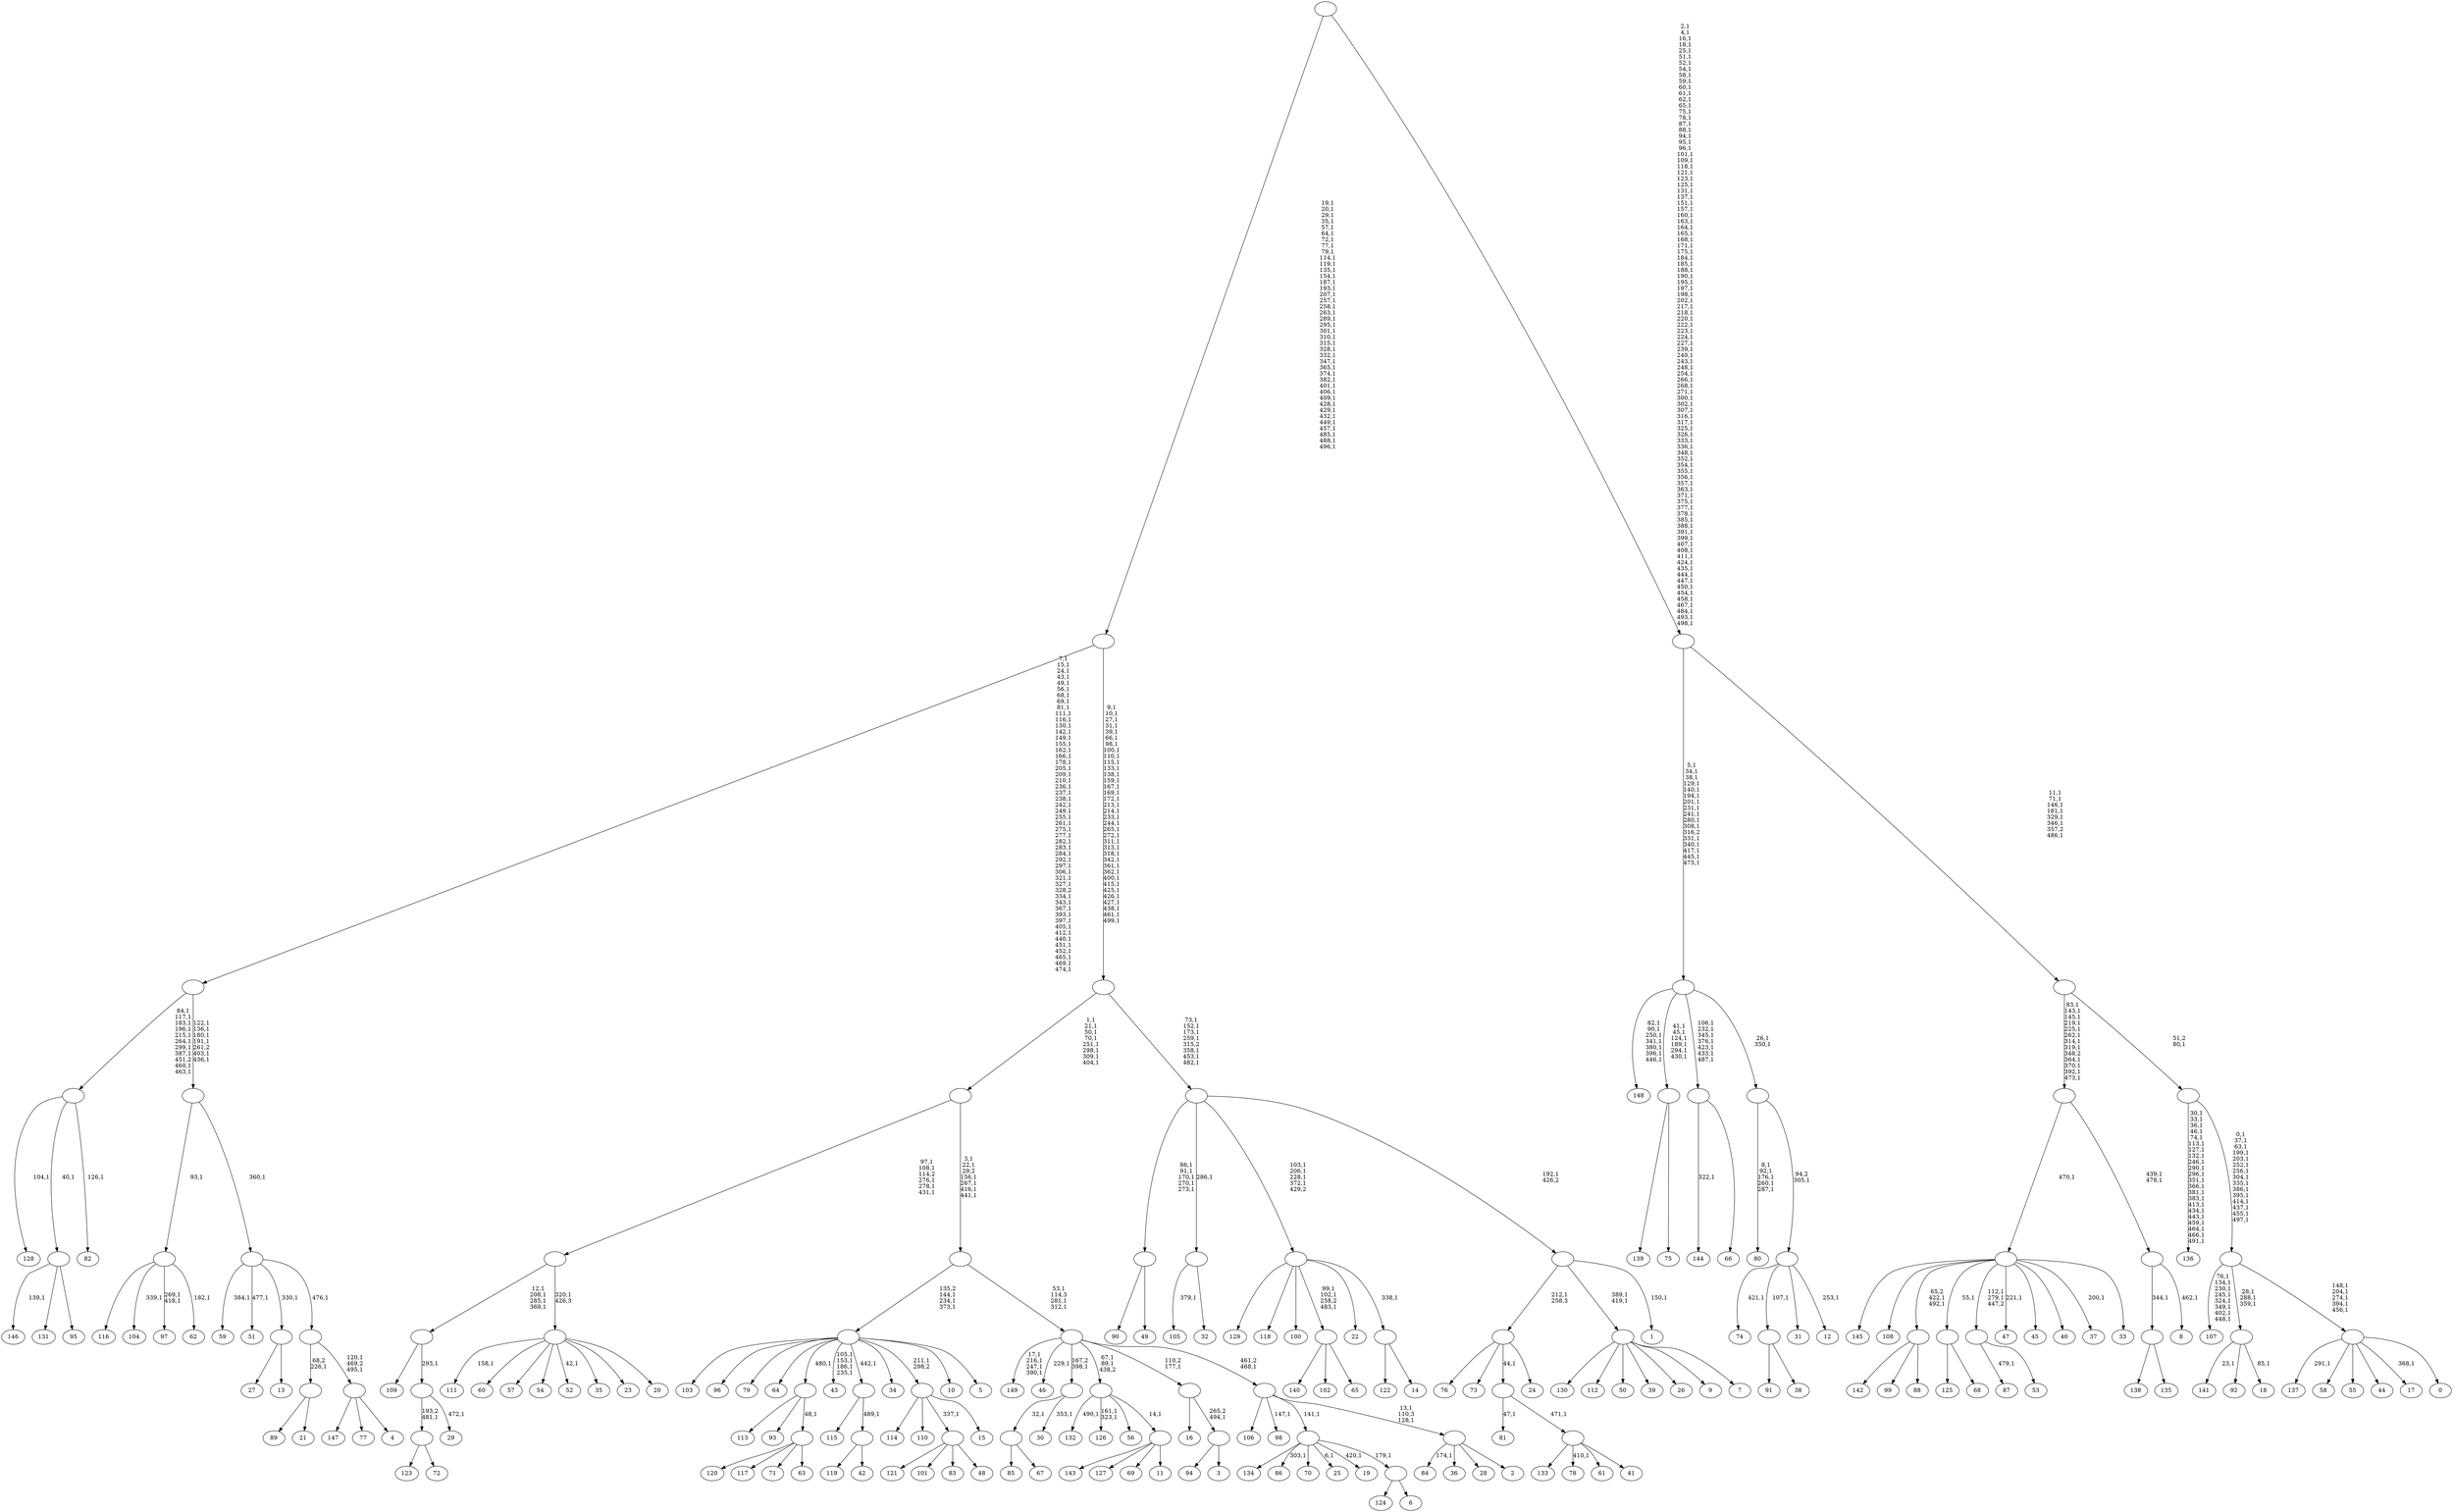 digraph T {
	650 [label="149"]
	645 [label="148"]
	637 [label="147"]
	636 [label="146"]
	634 [label="145"]
	633 [label="144"]
	631 [label="143"]
	630 [label="142"]
	629 [label="141"]
	627 [label="140"]
	626 [label="139"]
	625 [label="138"]
	624 [label="137"]
	622 [label="136"]
	599 [label="135"]
	598 [label=""]
	597 [label="134"]
	596 [label="133"]
	595 [label="132"]
	593 [label="131"]
	592 [label="130"]
	591 [label="129"]
	590 [label="128"]
	588 [label="127"]
	587 [label="126"]
	584 [label="125"]
	583 [label="124"]
	582 [label="123"]
	581 [label="122"]
	580 [label="121"]
	579 [label="120"]
	578 [label="119"]
	577 [label="118"]
	576 [label="117"]
	575 [label="116"]
	574 [label="115"]
	573 [label="114"]
	572 [label="113"]
	571 [label="112"]
	570 [label="111"]
	568 [label="110"]
	567 [label="109"]
	566 [label="108"]
	565 [label="107"]
	556 [label="106"]
	555 [label="105"]
	553 [label="104"]
	551 [label="103"]
	550 [label="102"]
	549 [label="101"]
	548 [label="100"]
	547 [label="99"]
	546 [label="98"]
	544 [label="97"]
	541 [label="96"]
	540 [label="95"]
	539 [label=""]
	538 [label="94"]
	537 [label="93"]
	536 [label="92"]
	535 [label="91"]
	534 [label="90"]
	533 [label="89"]
	532 [label="88"]
	531 [label=""]
	529 [label="87"]
	527 [label="86"]
	525 [label="85"]
	524 [label="84"]
	522 [label="83"]
	521 [label="82"]
	519 [label=""]
	509 [label="81"]
	507 [label="80"]
	501 [label="79"]
	500 [label="78"]
	498 [label="77"]
	497 [label="76"]
	496 [label="75"]
	495 [label=""]
	489 [label="74"]
	487 [label="73"]
	486 [label="72"]
	485 [label=""]
	484 [label="71"]
	483 [label="70"]
	482 [label="69"]
	481 [label="68"]
	480 [label=""]
	479 [label="67"]
	478 [label=""]
	477 [label="66"]
	476 [label=""]
	469 [label="65"]
	468 [label=""]
	465 [label="64"]
	464 [label="63"]
	463 [label=""]
	462 [label=""]
	461 [label="62"]
	459 [label=""]
	458 [label="61"]
	457 [label="60"]
	456 [label="59"]
	454 [label="58"]
	453 [label="57"]
	452 [label="56"]
	451 [label="55"]
	450 [label="54"]
	449 [label="53"]
	448 [label=""]
	446 [label="52"]
	444 [label="51"]
	442 [label="50"]
	441 [label="49"]
	440 [label=""]
	435 [label="48"]
	434 [label=""]
	433 [label="47"]
	431 [label="46"]
	429 [label="45"]
	428 [label="44"]
	427 [label="43"]
	422 [label="42"]
	421 [label=""]
	420 [label=""]
	419 [label="41"]
	418 [label=""]
	417 [label=""]
	416 [label="40"]
	415 [label="39"]
	414 [label="38"]
	413 [label=""]
	412 [label="37"]
	410 [label="36"]
	409 [label="35"]
	408 [label="34"]
	407 [label="33"]
	406 [label=""]
	405 [label="32"]
	404 [label=""]
	403 [label="31"]
	402 [label="30"]
	400 [label=""]
	399 [label="29"]
	397 [label=""]
	396 [label=""]
	392 [label="28"]
	391 [label="27"]
	390 [label="26"]
	389 [label="25"]
	387 [label="24"]
	386 [label=""]
	385 [label="23"]
	384 [label="22"]
	383 [label="21"]
	382 [label=""]
	381 [label="20"]
	380 [label=""]
	379 [label=""]
	374 [label="19"]
	372 [label="18"]
	370 [label=""]
	367 [label="17"]
	365 [label="16"]
	364 [label="15"]
	363 [label=""]
	362 [label="14"]
	361 [label=""]
	360 [label=""]
	356 [label="13"]
	355 [label=""]
	354 [label="12"]
	352 [label=""]
	351 [label=""]
	349 [label=""]
	333 [label="11"]
	332 [label=""]
	331 [label=""]
	329 [label="10"]
	328 [label="9"]
	327 [label="8"]
	325 [label=""]
	323 [label=""]
	311 [label="7"]
	310 [label=""]
	308 [label="6"]
	307 [label=""]
	306 [label=""]
	305 [label="5"]
	304 [label=""]
	301 [label="4"]
	300 [label=""]
	298 [label=""]
	297 [label=""]
	296 [label=""]
	290 [label=""]
	239 [label="3"]
	238 [label=""]
	237 [label=""]
	236 [label="2"]
	235 [label=""]
	233 [label=""]
	232 [label=""]
	229 [label=""]
	223 [label=""]
	215 [label="1"]
	213 [label=""]
	212 [label=""]
	205 [label=""]
	169 [label=""]
	128 [label="0"]
	127 [label=""]
	122 [label=""]
	107 [label=""]
	106 [label=""]
	99 [label=""]
	0 [label=""]
	598 -> 625 [label=""]
	598 -> 599 [label=""]
	539 -> 636 [label="139,1"]
	539 -> 593 [label=""]
	539 -> 540 [label=""]
	531 -> 630 [label=""]
	531 -> 547 [label=""]
	531 -> 532 [label=""]
	519 -> 521 [label="126,1"]
	519 -> 590 [label="104,1"]
	519 -> 539 [label="40,1"]
	495 -> 626 [label=""]
	495 -> 496 [label=""]
	485 -> 582 [label=""]
	485 -> 486 [label=""]
	480 -> 584 [label=""]
	480 -> 481 [label=""]
	478 -> 525 [label=""]
	478 -> 479 [label=""]
	476 -> 633 [label="322,1"]
	476 -> 477 [label=""]
	468 -> 627 [label=""]
	468 -> 550 [label=""]
	468 -> 469 [label=""]
	463 -> 579 [label=""]
	463 -> 576 [label=""]
	463 -> 484 [label=""]
	463 -> 464 [label=""]
	462 -> 572 [label=""]
	462 -> 537 [label=""]
	462 -> 463 [label="48,1"]
	459 -> 461 [label="182,1"]
	459 -> 544 [label="269,1\n418,1"]
	459 -> 553 [label="339,1"]
	459 -> 575 [label=""]
	448 -> 529 [label="479,1"]
	448 -> 449 [label=""]
	440 -> 534 [label=""]
	440 -> 441 [label=""]
	434 -> 580 [label=""]
	434 -> 549 [label=""]
	434 -> 522 [label=""]
	434 -> 435 [label=""]
	421 -> 578 [label=""]
	421 -> 422 [label=""]
	420 -> 574 [label=""]
	420 -> 421 [label="489,1"]
	418 -> 500 [label="410,1"]
	418 -> 596 [label=""]
	418 -> 458 [label=""]
	418 -> 419 [label=""]
	417 -> 509 [label="47,1"]
	417 -> 418 [label="471,1"]
	413 -> 535 [label=""]
	413 -> 414 [label=""]
	406 -> 412 [label="200,1"]
	406 -> 433 [label="221,1"]
	406 -> 448 [label="112,1\n279,1\n447,2"]
	406 -> 531 [label="65,2\n422,1\n492,1"]
	406 -> 634 [label=""]
	406 -> 566 [label=""]
	406 -> 480 [label="55,1"]
	406 -> 429 [label=""]
	406 -> 416 [label=""]
	406 -> 407 [label=""]
	404 -> 555 [label="379,1"]
	404 -> 405 [label=""]
	400 -> 402 [label="353,1"]
	400 -> 478 [label="32,1"]
	397 -> 399 [label="472,1"]
	397 -> 485 [label="193,2\n481,1"]
	396 -> 567 [label=""]
	396 -> 397 [label="293,1"]
	386 -> 497 [label=""]
	386 -> 487 [label=""]
	386 -> 417 [label="44,1"]
	386 -> 387 [label=""]
	382 -> 533 [label=""]
	382 -> 383 [label=""]
	380 -> 446 [label="42,1"]
	380 -> 570 [label="158,1"]
	380 -> 457 [label=""]
	380 -> 453 [label=""]
	380 -> 450 [label=""]
	380 -> 409 [label=""]
	380 -> 385 [label=""]
	380 -> 381 [label=""]
	379 -> 396 [label="12,1\n208,1\n285,1\n369,1"]
	379 -> 380 [label="320,1\n426,3"]
	370 -> 372 [label="85,1"]
	370 -> 629 [label="23,1"]
	370 -> 536 [label=""]
	363 -> 573 [label=""]
	363 -> 568 [label=""]
	363 -> 434 [label="337,1"]
	363 -> 364 [label=""]
	361 -> 581 [label=""]
	361 -> 362 [label=""]
	360 -> 468 [label="99,1\n102,1\n258,2\n483,1"]
	360 -> 591 [label=""]
	360 -> 577 [label=""]
	360 -> 548 [label=""]
	360 -> 384 [label=""]
	360 -> 361 [label="338,1"]
	355 -> 391 [label=""]
	355 -> 356 [label=""]
	352 -> 354 [label="253,1"]
	352 -> 489 [label="421,1"]
	352 -> 413 [label="107,1"]
	352 -> 403 [label=""]
	351 -> 507 [label="8,1\n92,1\n176,1\n260,1\n287,1"]
	351 -> 352 [label="94,2\n305,1"]
	349 -> 351 [label="26,1\n350,1"]
	349 -> 476 [label="106,1\n232,1\n345,1\n376,1\n423,1\n433,1\n487,1"]
	349 -> 495 [label="41,1\n45,1\n124,1\n189,1\n294,1\n430,1"]
	349 -> 645 [label="82,1\n90,1\n250,1\n341,1\n380,1\n396,1\n446,1"]
	332 -> 631 [label=""]
	332 -> 588 [label=""]
	332 -> 482 [label=""]
	332 -> 333 [label=""]
	331 -> 587 [label="161,1\n323,1"]
	331 -> 595 [label="490,1"]
	331 -> 452 [label=""]
	331 -> 332 [label="14,1"]
	325 -> 327 [label="462,1"]
	325 -> 598 [label="344,1"]
	323 -> 325 [label="439,1\n478,1"]
	323 -> 406 [label="470,1"]
	310 -> 592 [label=""]
	310 -> 571 [label=""]
	310 -> 442 [label=""]
	310 -> 415 [label=""]
	310 -> 390 [label=""]
	310 -> 328 [label=""]
	310 -> 311 [label=""]
	307 -> 583 [label=""]
	307 -> 308 [label=""]
	306 -> 374 [label="420,1"]
	306 -> 389 [label="6,1"]
	306 -> 527 [label="303,1"]
	306 -> 597 [label=""]
	306 -> 483 [label=""]
	306 -> 307 [label="179,1"]
	304 -> 427 [label="105,1\n153,1\n186,1\n235,1"]
	304 -> 551 [label=""]
	304 -> 541 [label=""]
	304 -> 501 [label=""]
	304 -> 465 [label=""]
	304 -> 462 [label="480,1"]
	304 -> 420 [label="442,1"]
	304 -> 408 [label=""]
	304 -> 363 [label="211,1\n298,2"]
	304 -> 329 [label=""]
	304 -> 305 [label=""]
	300 -> 637 [label=""]
	300 -> 498 [label=""]
	300 -> 301 [label=""]
	298 -> 300 [label="120,1\n469,2\n495,1"]
	298 -> 382 [label="68,2\n226,1"]
	297 -> 444 [label="477,1"]
	297 -> 456 [label="384,1"]
	297 -> 355 [label="330,1"]
	297 -> 298 [label="476,1"]
	296 -> 459 [label="93,1"]
	296 -> 297 [label="360,1"]
	290 -> 296 [label="122,1\n136,1\n180,1\n191,1\n261,2\n403,1\n436,1"]
	290 -> 519 [label="84,1\n117,1\n183,1\n196,1\n215,1\n264,1\n299,1\n387,1\n451,2\n460,1\n463,1"]
	238 -> 538 [label=""]
	238 -> 239 [label=""]
	237 -> 365 [label=""]
	237 -> 238 [label="265,2\n494,1"]
	235 -> 524 [label="174,1"]
	235 -> 410 [label=""]
	235 -> 392 [label=""]
	235 -> 236 [label=""]
	233 -> 235 [label="13,1\n110,3\n128,1"]
	233 -> 546 [label="147,1"]
	233 -> 556 [label=""]
	233 -> 306 [label="141,1"]
	232 -> 331 [label="67,1\n89,1\n438,2"]
	232 -> 431 [label="229,1"]
	232 -> 650 [label="17,1\n216,1\n247,1\n390,1"]
	232 -> 400 [label="167,2\n398,1"]
	232 -> 237 [label="110,2\n177,1"]
	232 -> 233 [label="461,2\n468,1"]
	229 -> 232 [label="53,1\n114,3\n281,1\n312,1"]
	229 -> 304 [label="135,2\n144,1\n234,1\n373,1"]
	223 -> 229 [label="3,1\n22,1\n29,2\n156,1\n267,1\n416,1\n441,1"]
	223 -> 379 [label="97,1\n108,1\n114,2\n276,1\n278,1\n431,1"]
	213 -> 215 [label="150,1"]
	213 -> 310 [label="389,1\n419,1"]
	213 -> 386 [label="212,1\n258,3"]
	212 -> 360 [label="103,1\n206,1\n228,1\n372,1\n429,2"]
	212 -> 440 [label="86,1\n91,1\n170,1\n270,1\n273,1"]
	212 -> 404 [label="286,1"]
	212 -> 213 [label="192,1\n426,2"]
	205 -> 212 [label="73,1\n152,1\n173,1\n259,1\n315,2\n358,1\n453,1\n482,1"]
	205 -> 223 [label="1,1\n21,1\n50,1\n70,1\n251,1\n298,1\n309,1\n404,1"]
	169 -> 205 [label="9,1\n10,1\n27,1\n31,1\n39,1\n66,1\n98,1\n100,1\n110,1\n115,1\n133,1\n138,1\n159,1\n167,1\n169,1\n172,1\n213,1\n214,1\n233,1\n244,1\n265,1\n272,1\n311,1\n313,1\n318,1\n342,1\n361,1\n362,1\n400,1\n415,1\n425,1\n426,1\n427,1\n438,1\n461,1\n499,1"]
	169 -> 290 [label="7,1\n15,1\n24,1\n43,1\n49,1\n56,1\n68,1\n69,1\n81,1\n111,1\n116,1\n130,1\n142,1\n149,1\n155,1\n162,1\n166,1\n178,1\n205,1\n209,1\n210,1\n236,1\n237,1\n238,1\n242,1\n249,1\n255,1\n261,1\n275,1\n277,1\n282,1\n283,1\n284,1\n292,1\n297,1\n306,1\n321,1\n327,1\n328,2\n334,1\n343,1\n367,1\n393,1\n397,1\n405,1\n412,1\n440,1\n451,1\n452,1\n465,1\n469,1\n474,1"]
	127 -> 367 [label="368,1"]
	127 -> 624 [label="291,1"]
	127 -> 454 [label=""]
	127 -> 451 [label=""]
	127 -> 428 [label=""]
	127 -> 128 [label=""]
	122 -> 127 [label="148,1\n204,1\n274,1\n394,1\n456,1"]
	122 -> 370 [label="28,1\n288,1\n359,1"]
	122 -> 565 [label="76,1\n134,1\n230,1\n245,1\n324,1\n349,1\n402,1\n448,1"]
	107 -> 122 [label="0,1\n37,1\n63,1\n199,1\n203,1\n252,1\n256,1\n304,1\n335,1\n386,1\n395,1\n414,1\n437,1\n455,1\n497,1"]
	107 -> 622 [label="30,1\n33,1\n36,1\n46,1\n74,1\n113,1\n127,1\n132,1\n246,1\n290,1\n296,1\n351,1\n366,1\n381,1\n383,1\n413,1\n434,1\n443,1\n459,1\n464,1\n466,1\n491,1"]
	106 -> 323 [label="83,1\n143,1\n145,1\n219,1\n225,1\n262,1\n314,1\n319,1\n348,2\n364,1\n370,1\n392,1\n473,1"]
	106 -> 107 [label="51,2\n80,1"]
	99 -> 106 [label="11,1\n71,1\n146,1\n181,1\n329,1\n346,1\n357,2\n486,1"]
	99 -> 349 [label="5,1\n34,1\n38,1\n129,1\n140,1\n194,1\n201,1\n231,1\n241,1\n280,1\n308,1\n316,2\n331,1\n340,1\n417,1\n445,1\n475,1"]
	0 -> 99 [label="2,1\n4,1\n16,1\n18,1\n25,1\n51,1\n52,1\n54,1\n58,1\n59,1\n60,1\n61,1\n62,1\n65,1\n75,1\n78,1\n87,1\n88,1\n94,1\n95,1\n96,1\n101,1\n109,1\n118,1\n121,1\n123,1\n125,1\n131,1\n137,1\n151,1\n157,1\n160,1\n163,1\n164,1\n165,1\n168,1\n171,1\n175,1\n184,1\n185,1\n188,1\n190,1\n195,1\n197,1\n198,1\n202,1\n217,1\n218,1\n220,1\n222,1\n223,1\n224,1\n227,1\n239,1\n240,1\n243,1\n248,1\n254,1\n266,1\n268,1\n271,1\n300,1\n302,1\n307,1\n316,1\n317,1\n325,1\n326,1\n333,1\n336,1\n348,1\n352,1\n354,1\n355,1\n356,1\n357,1\n363,1\n371,1\n375,1\n377,1\n378,1\n385,1\n388,1\n391,1\n399,1\n407,1\n408,1\n411,1\n424,1\n435,1\n444,1\n447,1\n450,1\n454,1\n458,1\n467,1\n484,1\n493,1\n498,1"]
	0 -> 169 [label="19,1\n20,1\n29,1\n35,1\n57,1\n64,1\n72,1\n77,1\n79,1\n114,1\n119,1\n135,1\n154,1\n187,1\n193,1\n207,1\n257,1\n258,1\n263,1\n289,1\n295,1\n301,1\n310,1\n315,1\n328,1\n332,1\n347,1\n365,1\n374,1\n382,1\n401,1\n406,1\n409,1\n428,1\n429,1\n432,1\n449,1\n457,1\n485,1\n488,1\n496,1"]
}
